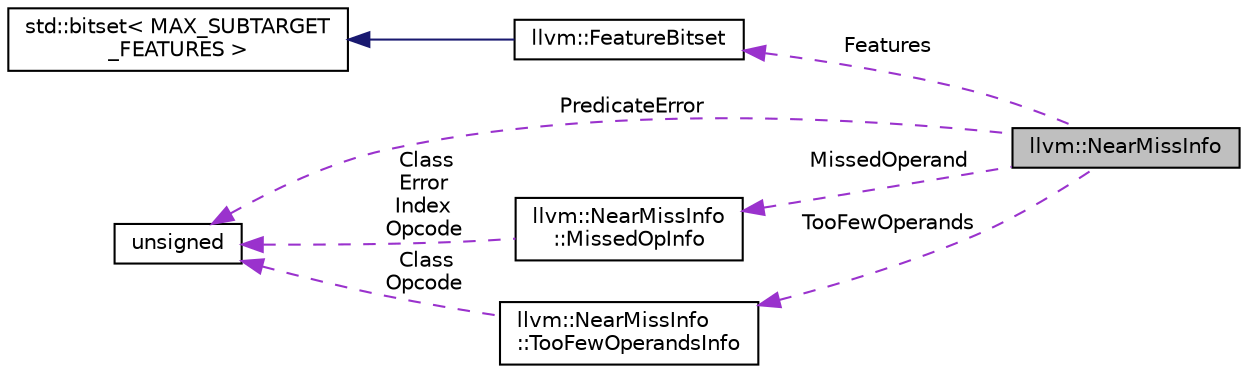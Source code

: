 digraph "llvm::NearMissInfo"
{
 // LATEX_PDF_SIZE
  bgcolor="transparent";
  edge [fontname="Helvetica",fontsize="10",labelfontname="Helvetica",labelfontsize="10"];
  node [fontname="Helvetica",fontsize="10",shape="box"];
  rankdir="LR";
  Node1 [label="llvm::NearMissInfo",height=0.2,width=0.4,color="black", fillcolor="grey75", style="filled", fontcolor="black",tooltip=" "];
  Node2 -> Node1 [dir="back",color="darkorchid3",fontsize="10",style="dashed",label=" Features" ,fontname="Helvetica"];
  Node2 [label="llvm::FeatureBitset",height=0.2,width=0.4,color="black",URL="$classllvm_1_1FeatureBitset.html",tooltip="Container class for subtarget features."];
  Node3 -> Node2 [dir="back",color="midnightblue",fontsize="10",style="solid",fontname="Helvetica"];
  Node3 [label="std::bitset\< MAX_SUBTARGET\l_FEATURES \>",height=0.2,width=0.4,color="black",tooltip=" "];
  Node4 -> Node1 [dir="back",color="darkorchid3",fontsize="10",style="dashed",label=" PredicateError" ,fontname="Helvetica"];
  Node4 [label="unsigned",height=0.2,width=0.4,color="black",URL="$classunsigned.html",tooltip=" "];
  Node5 -> Node1 [dir="back",color="darkorchid3",fontsize="10",style="dashed",label=" MissedOperand" ,fontname="Helvetica"];
  Node5 [label="llvm::NearMissInfo\l::MissedOpInfo",height=0.2,width=0.4,color="black",tooltip=" "];
  Node4 -> Node5 [dir="back",color="darkorchid3",fontsize="10",style="dashed",label=" Class\nError\nIndex\nOpcode" ,fontname="Helvetica"];
  Node6 -> Node1 [dir="back",color="darkorchid3",fontsize="10",style="dashed",label=" TooFewOperands" ,fontname="Helvetica"];
  Node6 [label="llvm::NearMissInfo\l::TooFewOperandsInfo",height=0.2,width=0.4,color="black",tooltip=" "];
  Node4 -> Node6 [dir="back",color="darkorchid3",fontsize="10",style="dashed",label=" Class\nOpcode" ,fontname="Helvetica"];
}
